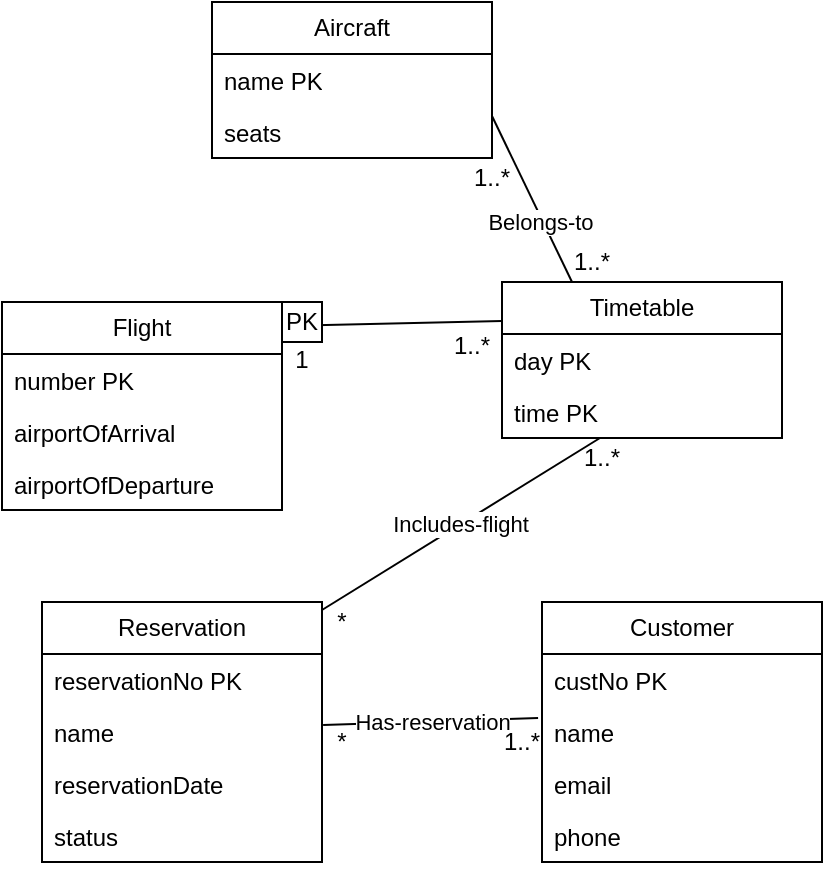 <mxfile version="21.0.6" type="github">
  <diagram name="Page-1" id="NGk4XPU27g2w4JLJklzG">
    <mxGraphModel dx="169" dy="349" grid="1" gridSize="10" guides="1" tooltips="1" connect="1" arrows="1" fold="1" page="1" pageScale="1" pageWidth="850" pageHeight="1100" math="0" shadow="0">
      <root>
        <mxCell id="0" />
        <mxCell id="1" parent="0" />
        <mxCell id="lGLvCR6cDgvS0Mj2bg7t-1" value="Flight" style="swimlane;fontStyle=0;childLayout=stackLayout;horizontal=1;startSize=26;fillColor=none;horizontalStack=0;resizeParent=1;resizeParentMax=0;resizeLast=0;collapsible=1;marginBottom=0;whiteSpace=wrap;html=1;" parent="1" vertex="1">
          <mxGeometry x="320" y="410" width="140" height="104" as="geometry" />
        </mxCell>
        <mxCell id="lGLvCR6cDgvS0Mj2bg7t-2" value="number PK" style="text;strokeColor=none;fillColor=none;align=left;verticalAlign=top;spacingLeft=4;spacingRight=4;overflow=hidden;rotatable=0;points=[[0,0.5],[1,0.5]];portConstraint=eastwest;whiteSpace=wrap;html=1;" parent="lGLvCR6cDgvS0Mj2bg7t-1" vertex="1">
          <mxGeometry y="26" width="140" height="26" as="geometry" />
        </mxCell>
        <mxCell id="lGLvCR6cDgvS0Mj2bg7t-3" value="airportOfArrival" style="text;strokeColor=none;fillColor=none;align=left;verticalAlign=top;spacingLeft=4;spacingRight=4;overflow=hidden;rotatable=0;points=[[0,0.5],[1,0.5]];portConstraint=eastwest;whiteSpace=wrap;html=1;" parent="lGLvCR6cDgvS0Mj2bg7t-1" vertex="1">
          <mxGeometry y="52" width="140" height="26" as="geometry" />
        </mxCell>
        <mxCell id="lGLvCR6cDgvS0Mj2bg7t-4" value="airportOfDeparture" style="text;strokeColor=none;fillColor=none;align=left;verticalAlign=top;spacingLeft=4;spacingRight=4;overflow=hidden;rotatable=0;points=[[0,0.5],[1,0.5]];portConstraint=eastwest;whiteSpace=wrap;html=1;" parent="lGLvCR6cDgvS0Mj2bg7t-1" vertex="1">
          <mxGeometry y="78" width="140" height="26" as="geometry" />
        </mxCell>
        <mxCell id="lGLvCR6cDgvS0Mj2bg7t-9" value="Customer" style="swimlane;fontStyle=0;childLayout=stackLayout;horizontal=1;startSize=26;fillColor=none;horizontalStack=0;resizeParent=1;resizeParentMax=0;resizeLast=0;collapsible=1;marginBottom=0;whiteSpace=wrap;html=1;" parent="1" vertex="1">
          <mxGeometry x="590" y="560" width="140" height="130" as="geometry" />
        </mxCell>
        <mxCell id="lGLvCR6cDgvS0Mj2bg7t-10" value="custNo PK" style="text;strokeColor=none;fillColor=none;align=left;verticalAlign=top;spacingLeft=4;spacingRight=4;overflow=hidden;rotatable=0;points=[[0,0.5],[1,0.5]];portConstraint=eastwest;whiteSpace=wrap;html=1;" parent="lGLvCR6cDgvS0Mj2bg7t-9" vertex="1">
          <mxGeometry y="26" width="140" height="26" as="geometry" />
        </mxCell>
        <mxCell id="lGLvCR6cDgvS0Mj2bg7t-11" value="name" style="text;strokeColor=none;fillColor=none;align=left;verticalAlign=top;spacingLeft=4;spacingRight=4;overflow=hidden;rotatable=0;points=[[0,0.5],[1,0.5]];portConstraint=eastwest;whiteSpace=wrap;html=1;" parent="lGLvCR6cDgvS0Mj2bg7t-9" vertex="1">
          <mxGeometry y="52" width="140" height="26" as="geometry" />
        </mxCell>
        <mxCell id="lGLvCR6cDgvS0Mj2bg7t-12" value="email" style="text;strokeColor=none;fillColor=none;align=left;verticalAlign=top;spacingLeft=4;spacingRight=4;overflow=hidden;rotatable=0;points=[[0,0.5],[1,0.5]];portConstraint=eastwest;whiteSpace=wrap;html=1;" parent="lGLvCR6cDgvS0Mj2bg7t-9" vertex="1">
          <mxGeometry y="78" width="140" height="26" as="geometry" />
        </mxCell>
        <mxCell id="lGLvCR6cDgvS0Mj2bg7t-13" value="phone" style="text;strokeColor=none;fillColor=none;align=left;verticalAlign=top;spacingLeft=4;spacingRight=4;overflow=hidden;rotatable=0;points=[[0,0.5],[1,0.5]];portConstraint=eastwest;whiteSpace=wrap;html=1;" parent="lGLvCR6cDgvS0Mj2bg7t-9" vertex="1">
          <mxGeometry y="104" width="140" height="26" as="geometry" />
        </mxCell>
        <mxCell id="lGLvCR6cDgvS0Mj2bg7t-17" value="Reservation" style="swimlane;fontStyle=0;childLayout=stackLayout;horizontal=1;startSize=26;fillColor=none;horizontalStack=0;resizeParent=1;resizeParentMax=0;resizeLast=0;collapsible=1;marginBottom=0;whiteSpace=wrap;html=1;" parent="1" vertex="1">
          <mxGeometry x="340" y="560" width="140" height="130" as="geometry" />
        </mxCell>
        <mxCell id="lGLvCR6cDgvS0Mj2bg7t-18" value="reservationNo PK" style="text;strokeColor=none;fillColor=none;align=left;verticalAlign=top;spacingLeft=4;spacingRight=4;overflow=hidden;rotatable=0;points=[[0,0.5],[1,0.5]];portConstraint=eastwest;whiteSpace=wrap;html=1;" parent="lGLvCR6cDgvS0Mj2bg7t-17" vertex="1">
          <mxGeometry y="26" width="140" height="26" as="geometry" />
        </mxCell>
        <mxCell id="lGLvCR6cDgvS0Mj2bg7t-19" value="name" style="text;strokeColor=none;fillColor=none;align=left;verticalAlign=top;spacingLeft=4;spacingRight=4;overflow=hidden;rotatable=0;points=[[0,0.5],[1,0.5]];portConstraint=eastwest;whiteSpace=wrap;html=1;" parent="lGLvCR6cDgvS0Mj2bg7t-17" vertex="1">
          <mxGeometry y="52" width="140" height="26" as="geometry" />
        </mxCell>
        <mxCell id="lGLvCR6cDgvS0Mj2bg7t-20" value="reservationDate" style="text;strokeColor=none;fillColor=none;align=left;verticalAlign=top;spacingLeft=4;spacingRight=4;overflow=hidden;rotatable=0;points=[[0,0.5],[1,0.5]];portConstraint=eastwest;whiteSpace=wrap;html=1;" parent="lGLvCR6cDgvS0Mj2bg7t-17" vertex="1">
          <mxGeometry y="78" width="140" height="26" as="geometry" />
        </mxCell>
        <mxCell id="lGLvCR6cDgvS0Mj2bg7t-21" value="status" style="text;strokeColor=none;fillColor=none;align=left;verticalAlign=top;spacingLeft=4;spacingRight=4;overflow=hidden;rotatable=0;points=[[0,0.5],[1,0.5]];portConstraint=eastwest;whiteSpace=wrap;html=1;" parent="lGLvCR6cDgvS0Mj2bg7t-17" vertex="1">
          <mxGeometry y="104" width="140" height="26" as="geometry" />
        </mxCell>
        <mxCell id="lGLvCR6cDgvS0Mj2bg7t-22" value="Aircraft" style="swimlane;fontStyle=0;childLayout=stackLayout;horizontal=1;startSize=26;fillColor=none;horizontalStack=0;resizeParent=1;resizeParentMax=0;resizeLast=0;collapsible=1;marginBottom=0;whiteSpace=wrap;html=1;" parent="1" vertex="1">
          <mxGeometry x="425" y="260" width="140" height="78" as="geometry" />
        </mxCell>
        <mxCell id="lGLvCR6cDgvS0Mj2bg7t-24" value="name PK" style="text;strokeColor=none;fillColor=none;align=left;verticalAlign=top;spacingLeft=4;spacingRight=4;overflow=hidden;rotatable=0;points=[[0,0.5],[1,0.5]];portConstraint=eastwest;whiteSpace=wrap;html=1;" parent="lGLvCR6cDgvS0Mj2bg7t-22" vertex="1">
          <mxGeometry y="26" width="140" height="26" as="geometry" />
        </mxCell>
        <mxCell id="PeGr3vkLjhwXAfK1nIqH-2" value="seats" style="text;strokeColor=none;fillColor=none;align=left;verticalAlign=top;spacingLeft=4;spacingRight=4;overflow=hidden;rotatable=0;points=[[0,0.5],[1,0.5]];portConstraint=eastwest;whiteSpace=wrap;html=1;" vertex="1" parent="lGLvCR6cDgvS0Mj2bg7t-22">
          <mxGeometry y="52" width="140" height="26" as="geometry" />
        </mxCell>
        <mxCell id="PeGr3vkLjhwXAfK1nIqH-3" value="Timetable" style="swimlane;fontStyle=0;childLayout=stackLayout;horizontal=1;startSize=26;fillColor=none;horizontalStack=0;resizeParent=1;resizeParentMax=0;resizeLast=0;collapsible=1;marginBottom=0;whiteSpace=wrap;html=1;" vertex="1" parent="1">
          <mxGeometry x="570" y="400" width="140" height="78" as="geometry" />
        </mxCell>
        <mxCell id="PeGr3vkLjhwXAfK1nIqH-4" value="day PK" style="text;strokeColor=none;fillColor=none;align=left;verticalAlign=top;spacingLeft=4;spacingRight=4;overflow=hidden;rotatable=0;points=[[0,0.5],[1,0.5]];portConstraint=eastwest;whiteSpace=wrap;html=1;" vertex="1" parent="PeGr3vkLjhwXAfK1nIqH-3">
          <mxGeometry y="26" width="140" height="26" as="geometry" />
        </mxCell>
        <mxCell id="PeGr3vkLjhwXAfK1nIqH-5" value="time PK" style="text;strokeColor=none;fillColor=none;align=left;verticalAlign=top;spacingLeft=4;spacingRight=4;overflow=hidden;rotatable=0;points=[[0,0.5],[1,0.5]];portConstraint=eastwest;whiteSpace=wrap;html=1;" vertex="1" parent="PeGr3vkLjhwXAfK1nIqH-3">
          <mxGeometry y="52" width="140" height="26" as="geometry" />
        </mxCell>
        <mxCell id="PeGr3vkLjhwXAfK1nIqH-6" value="" style="endArrow=none;html=1;rounded=0;exitX=1;exitY=0.115;exitDx=0;exitDy=0;exitPerimeter=0;entryX=0;entryY=0.25;entryDx=0;entryDy=0;" edge="1" parent="1" source="lGLvCR6cDgvS0Mj2bg7t-1" target="PeGr3vkLjhwXAfK1nIqH-3">
          <mxGeometry width="50" height="50" relative="1" as="geometry">
            <mxPoint x="520" y="450" as="sourcePoint" />
            <mxPoint x="570" y="400" as="targetPoint" />
          </mxGeometry>
        </mxCell>
        <mxCell id="PeGr3vkLjhwXAfK1nIqH-7" value="1..*" style="text;strokeColor=none;align=center;fillColor=none;html=1;verticalAlign=middle;whiteSpace=wrap;rounded=0;" vertex="1" parent="1">
          <mxGeometry x="540" y="420" width="30" height="24" as="geometry" />
        </mxCell>
        <mxCell id="PeGr3vkLjhwXAfK1nIqH-8" value="1" style="text;strokeColor=none;align=center;fillColor=none;html=1;verticalAlign=middle;whiteSpace=wrap;rounded=0;" vertex="1" parent="1">
          <mxGeometry x="440" y="424" width="60" height="30" as="geometry" />
        </mxCell>
        <mxCell id="PeGr3vkLjhwXAfK1nIqH-12" value="Belongs-to" style="endArrow=none;html=1;rounded=0;entryX=0.25;entryY=0;entryDx=0;entryDy=0;exitX=1;exitY=0.192;exitDx=0;exitDy=0;exitPerimeter=0;" edge="1" parent="1" source="PeGr3vkLjhwXAfK1nIqH-2" target="PeGr3vkLjhwXAfK1nIqH-3">
          <mxGeometry x="0.272" width="50" height="50" relative="1" as="geometry">
            <mxPoint x="565" y="320" as="sourcePoint" />
            <mxPoint x="615" y="270" as="targetPoint" />
            <mxPoint x="-1" as="offset" />
          </mxGeometry>
        </mxCell>
        <mxCell id="PeGr3vkLjhwXAfK1nIqH-13" value="1..*" style="text;strokeColor=none;align=center;fillColor=none;html=1;verticalAlign=middle;whiteSpace=wrap;rounded=0;" vertex="1" parent="1">
          <mxGeometry x="600" y="380" width="30" height="20" as="geometry" />
        </mxCell>
        <mxCell id="PeGr3vkLjhwXAfK1nIqH-14" value="1..*" style="text;strokeColor=none;align=center;fillColor=none;html=1;verticalAlign=middle;whiteSpace=wrap;rounded=0;" vertex="1" parent="1">
          <mxGeometry x="550" y="338" width="30" height="20" as="geometry" />
        </mxCell>
        <mxCell id="PeGr3vkLjhwXAfK1nIqH-15" value="PK" style="rounded=0;whiteSpace=wrap;html=1;" vertex="1" parent="1">
          <mxGeometry x="460" y="410" width="20" height="20" as="geometry" />
        </mxCell>
        <mxCell id="PeGr3vkLjhwXAfK1nIqH-20" value="Has-reservation" style="endArrow=none;html=1;rounded=0;exitX=1.004;exitY=0.363;exitDx=0;exitDy=0;exitPerimeter=0;entryX=-0.014;entryY=0.231;entryDx=0;entryDy=0;entryPerimeter=0;" edge="1" parent="1" source="lGLvCR6cDgvS0Mj2bg7t-19" target="lGLvCR6cDgvS0Mj2bg7t-11">
          <mxGeometry width="50" height="50" relative="1" as="geometry">
            <mxPoint x="520" y="670" as="sourcePoint" />
            <mxPoint x="570" y="620" as="targetPoint" />
          </mxGeometry>
        </mxCell>
        <mxCell id="PeGr3vkLjhwXAfK1nIqH-22" value="1..*" style="text;strokeColor=none;align=center;fillColor=none;html=1;verticalAlign=middle;whiteSpace=wrap;rounded=0;" vertex="1" parent="1">
          <mxGeometry x="570" y="620" width="20" height="20" as="geometry" />
        </mxCell>
        <mxCell id="PeGr3vkLjhwXAfK1nIqH-23" value="1..*" style="text;strokeColor=none;align=center;fillColor=none;html=1;verticalAlign=middle;whiteSpace=wrap;rounded=0;" vertex="1" parent="1">
          <mxGeometry x="610" y="478" width="20" height="20" as="geometry" />
        </mxCell>
        <mxCell id="PeGr3vkLjhwXAfK1nIqH-24" value="Includes-flight" style="endArrow=none;html=1;rounded=0;" edge="1" parent="1" target="PeGr3vkLjhwXAfK1nIqH-5">
          <mxGeometry width="50" height="50" relative="1" as="geometry">
            <mxPoint x="480" y="564" as="sourcePoint" />
            <mxPoint x="530" y="514" as="targetPoint" />
          </mxGeometry>
        </mxCell>
        <mxCell id="PeGr3vkLjhwXAfK1nIqH-25" value="*" style="text;strokeColor=none;align=center;fillColor=none;html=1;verticalAlign=middle;whiteSpace=wrap;rounded=0;" vertex="1" parent="1">
          <mxGeometry x="480" y="620" width="20" height="20" as="geometry" />
        </mxCell>
        <mxCell id="PeGr3vkLjhwXAfK1nIqH-29" value="*" style="text;strokeColor=none;align=center;fillColor=none;html=1;verticalAlign=middle;whiteSpace=wrap;rounded=0;" vertex="1" parent="1">
          <mxGeometry x="480" y="560" width="20" height="20" as="geometry" />
        </mxCell>
      </root>
    </mxGraphModel>
  </diagram>
</mxfile>
